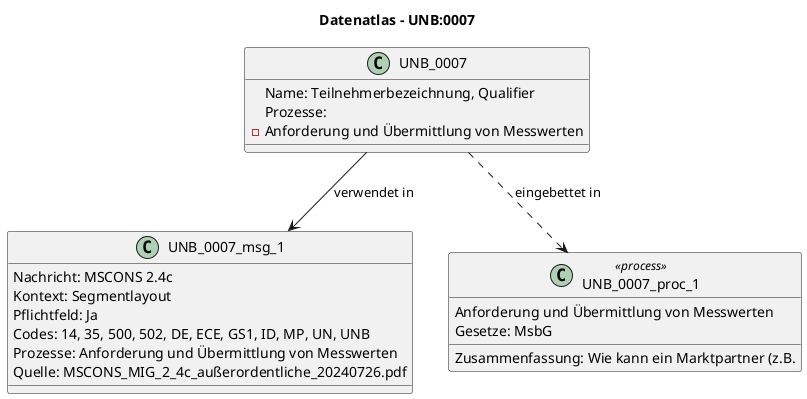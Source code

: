 @startuml
title Datenatlas – UNB:0007
class UNB_0007 {
  Name: Teilnehmerbezeichnung, Qualifier
  Prozesse:
    - Anforderung und Übermittlung von Messwerten
}
class UNB_0007_msg_1 {
  Nachricht: MSCONS 2.4c
  Kontext: Segmentlayout
  Pflichtfeld: Ja
  Codes: 14, 35, 500, 502, DE, ECE, GS1, ID, MP, UN, UNB
  Prozesse: Anforderung und Übermittlung von Messwerten
  Quelle: MSCONS_MIG_2_4c_außerordentliche_20240726.pdf
}
UNB_0007 --> UNB_0007_msg_1 : verwendet in
class UNB_0007_proc_1 <<process>> {
  Anforderung und Übermittlung von Messwerten
  Gesetze: MsbG
  Zusammenfassung: Wie kann ein Marktpartner (z.B.
}
UNB_0007 ..> UNB_0007_proc_1 : eingebettet in
@enduml